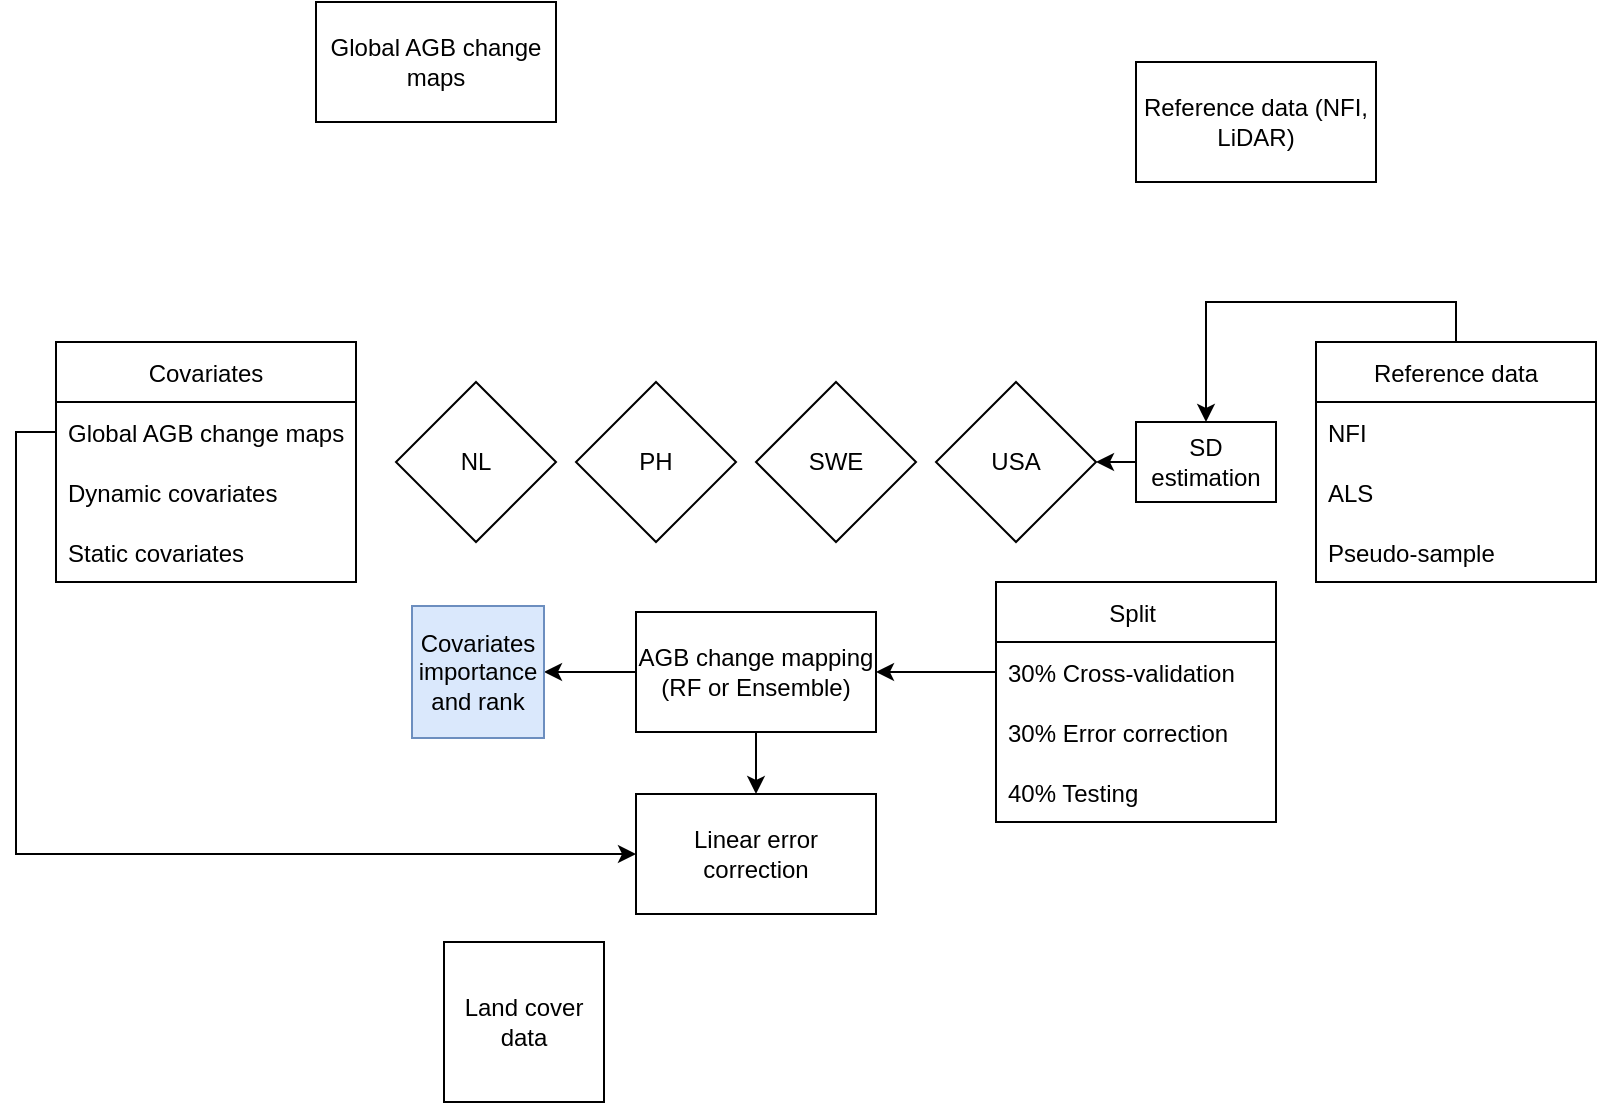 <mxfile version="20.3.6" type="github">
  <diagram id="7FCCXjIass0c8LGfuhQM" name="Page-1">
    <mxGraphModel dx="1038" dy="588" grid="1" gridSize="10" guides="1" tooltips="1" connect="1" arrows="1" fold="1" page="1" pageScale="1" pageWidth="850" pageHeight="1100" math="0" shadow="0">
      <root>
        <mxCell id="0" />
        <mxCell id="1" parent="0" />
        <mxCell id="teEx1f5QK_VXIkJfzbQ1-1" value="Global AGB change maps" style="rounded=0;whiteSpace=wrap;html=1;" vertex="1" parent="1">
          <mxGeometry x="180" y="130" width="120" height="60" as="geometry" />
        </mxCell>
        <mxCell id="teEx1f5QK_VXIkJfzbQ1-42" style="edgeStyle=orthogonalEdgeStyle;rounded=0;orthogonalLoop=1;jettySize=auto;html=1;exitX=0.5;exitY=1;exitDx=0;exitDy=0;entryX=0.5;entryY=0;entryDx=0;entryDy=0;fontSize=10;" edge="1" parent="1" source="teEx1f5QK_VXIkJfzbQ1-2" target="teEx1f5QK_VXIkJfzbQ1-41">
          <mxGeometry relative="1" as="geometry" />
        </mxCell>
        <mxCell id="teEx1f5QK_VXIkJfzbQ1-44" style="edgeStyle=orthogonalEdgeStyle;rounded=0;orthogonalLoop=1;jettySize=auto;html=1;exitX=0;exitY=0.5;exitDx=0;exitDy=0;entryX=1;entryY=0.5;entryDx=0;entryDy=0;fontSize=10;" edge="1" parent="1" source="teEx1f5QK_VXIkJfzbQ1-2" target="teEx1f5QK_VXIkJfzbQ1-39">
          <mxGeometry relative="1" as="geometry" />
        </mxCell>
        <mxCell id="teEx1f5QK_VXIkJfzbQ1-2" value="AGB change mapping (RF or Ensemble)" style="rounded=0;whiteSpace=wrap;html=1;" vertex="1" parent="1">
          <mxGeometry x="340" y="435" width="120" height="60" as="geometry" />
        </mxCell>
        <mxCell id="teEx1f5QK_VXIkJfzbQ1-3" value="Reference data (NFI, LiDAR)" style="rounded=0;whiteSpace=wrap;html=1;" vertex="1" parent="1">
          <mxGeometry x="590" y="160" width="120" height="60" as="geometry" />
        </mxCell>
        <mxCell id="teEx1f5QK_VXIkJfzbQ1-40" style="edgeStyle=orthogonalEdgeStyle;rounded=0;orthogonalLoop=1;jettySize=auto;html=1;exitX=0;exitY=0.5;exitDx=0;exitDy=0;entryX=1;entryY=0.5;entryDx=0;entryDy=0;fontSize=10;" edge="1" parent="1" source="teEx1f5QK_VXIkJfzbQ1-4" target="teEx1f5QK_VXIkJfzbQ1-26">
          <mxGeometry relative="1" as="geometry" />
        </mxCell>
        <mxCell id="teEx1f5QK_VXIkJfzbQ1-4" value="SD estimation" style="rounded=0;whiteSpace=wrap;html=1;" vertex="1" parent="1">
          <mxGeometry x="590" y="340" width="70" height="40" as="geometry" />
        </mxCell>
        <mxCell id="teEx1f5QK_VXIkJfzbQ1-7" value="Covariates" style="swimlane;fontStyle=0;childLayout=stackLayout;horizontal=1;startSize=30;horizontalStack=0;resizeParent=1;resizeParentMax=0;resizeLast=0;collapsible=1;marginBottom=0;" vertex="1" parent="1">
          <mxGeometry x="50" y="300" width="150" height="120" as="geometry">
            <mxRectangle x="350" y="250" width="100" height="30" as="alternateBounds" />
          </mxGeometry>
        </mxCell>
        <mxCell id="teEx1f5QK_VXIkJfzbQ1-8" value="Global AGB change maps" style="text;strokeColor=none;fillColor=none;align=left;verticalAlign=middle;spacingLeft=4;spacingRight=4;overflow=hidden;points=[[0,0.5],[1,0.5]];portConstraint=eastwest;rotatable=0;" vertex="1" parent="teEx1f5QK_VXIkJfzbQ1-7">
          <mxGeometry y="30" width="150" height="30" as="geometry" />
        </mxCell>
        <mxCell id="teEx1f5QK_VXIkJfzbQ1-9" value="Dynamic covariates" style="text;strokeColor=none;fillColor=none;align=left;verticalAlign=middle;spacingLeft=4;spacingRight=4;overflow=hidden;points=[[0,0.5],[1,0.5]];portConstraint=eastwest;rotatable=0;" vertex="1" parent="teEx1f5QK_VXIkJfzbQ1-7">
          <mxGeometry y="60" width="150" height="30" as="geometry" />
        </mxCell>
        <mxCell id="teEx1f5QK_VXIkJfzbQ1-10" value="Static covariates" style="text;strokeColor=none;fillColor=none;align=left;verticalAlign=middle;spacingLeft=4;spacingRight=4;overflow=hidden;points=[[0,0.5],[1,0.5]];portConstraint=eastwest;rotatable=0;" vertex="1" parent="teEx1f5QK_VXIkJfzbQ1-7">
          <mxGeometry y="90" width="150" height="30" as="geometry" />
        </mxCell>
        <mxCell id="teEx1f5QK_VXIkJfzbQ1-49" style="edgeStyle=orthogonalEdgeStyle;rounded=0;orthogonalLoop=1;jettySize=auto;html=1;exitX=0.5;exitY=0;exitDx=0;exitDy=0;entryX=0.5;entryY=0;entryDx=0;entryDy=0;fontSize=10;" edge="1" parent="1" source="teEx1f5QK_VXIkJfzbQ1-11" target="teEx1f5QK_VXIkJfzbQ1-4">
          <mxGeometry relative="1" as="geometry" />
        </mxCell>
        <mxCell id="teEx1f5QK_VXIkJfzbQ1-11" value="Reference data" style="swimlane;fontStyle=0;childLayout=stackLayout;horizontal=1;startSize=30;horizontalStack=0;resizeParent=1;resizeParentMax=0;resizeLast=0;collapsible=1;marginBottom=0;" vertex="1" parent="1">
          <mxGeometry x="680" y="300" width="140" height="120" as="geometry">
            <mxRectangle x="350" y="250" width="100" height="30" as="alternateBounds" />
          </mxGeometry>
        </mxCell>
        <mxCell id="teEx1f5QK_VXIkJfzbQ1-12" value="NFI" style="text;strokeColor=none;fillColor=none;align=left;verticalAlign=middle;spacingLeft=4;spacingRight=4;overflow=hidden;points=[[0,0.5],[1,0.5]];portConstraint=eastwest;rotatable=0;" vertex="1" parent="teEx1f5QK_VXIkJfzbQ1-11">
          <mxGeometry y="30" width="140" height="30" as="geometry" />
        </mxCell>
        <mxCell id="teEx1f5QK_VXIkJfzbQ1-13" value="ALS" style="text;strokeColor=none;fillColor=none;align=left;verticalAlign=middle;spacingLeft=4;spacingRight=4;overflow=hidden;points=[[0,0.5],[1,0.5]];portConstraint=eastwest;rotatable=0;" vertex="1" parent="teEx1f5QK_VXIkJfzbQ1-11">
          <mxGeometry y="60" width="140" height="30" as="geometry" />
        </mxCell>
        <mxCell id="teEx1f5QK_VXIkJfzbQ1-14" value="Pseudo-sample" style="text;strokeColor=none;fillColor=none;align=left;verticalAlign=middle;spacingLeft=4;spacingRight=4;overflow=hidden;points=[[0,0.5],[1,0.5]];portConstraint=eastwest;rotatable=0;" vertex="1" parent="teEx1f5QK_VXIkJfzbQ1-11">
          <mxGeometry y="90" width="140" height="30" as="geometry" />
        </mxCell>
        <mxCell id="teEx1f5QK_VXIkJfzbQ1-15" value="NL" style="rhombus;whiteSpace=wrap;html=1;" vertex="1" parent="1">
          <mxGeometry x="220" y="320" width="80" height="80" as="geometry" />
        </mxCell>
        <mxCell id="teEx1f5QK_VXIkJfzbQ1-24" value="PH" style="rhombus;whiteSpace=wrap;html=1;" vertex="1" parent="1">
          <mxGeometry x="310" y="320" width="80" height="80" as="geometry" />
        </mxCell>
        <mxCell id="teEx1f5QK_VXIkJfzbQ1-25" value="SWE" style="rhombus;whiteSpace=wrap;html=1;" vertex="1" parent="1">
          <mxGeometry x="400" y="320" width="80" height="80" as="geometry" />
        </mxCell>
        <mxCell id="teEx1f5QK_VXIkJfzbQ1-26" value="USA" style="rhombus;whiteSpace=wrap;html=1;" vertex="1" parent="1">
          <mxGeometry x="490" y="320" width="80" height="80" as="geometry" />
        </mxCell>
        <mxCell id="teEx1f5QK_VXIkJfzbQ1-37" value="&lt;span style=&quot;font-size: 12px;&quot;&gt;Land cover data&lt;/span&gt;" style="whiteSpace=wrap;html=1;aspect=fixed;fontSize=10;" vertex="1" parent="1">
          <mxGeometry x="244" y="600" width="80" height="80" as="geometry" />
        </mxCell>
        <mxCell id="teEx1f5QK_VXIkJfzbQ1-39" value="&lt;span style=&quot;font-size: 12px;&quot;&gt;Covariates importance and rank&lt;/span&gt;" style="whiteSpace=wrap;html=1;aspect=fixed;fontSize=10;fillColor=#dae8fc;strokeColor=#6c8ebf;" vertex="1" parent="1">
          <mxGeometry x="228" y="432" width="66" height="66" as="geometry" />
        </mxCell>
        <mxCell id="teEx1f5QK_VXIkJfzbQ1-41" value="Linear error correction" style="rounded=0;whiteSpace=wrap;html=1;" vertex="1" parent="1">
          <mxGeometry x="340" y="526" width="120" height="60" as="geometry" />
        </mxCell>
        <mxCell id="teEx1f5QK_VXIkJfzbQ1-43" style="edgeStyle=orthogonalEdgeStyle;rounded=0;orthogonalLoop=1;jettySize=auto;html=1;exitX=0;exitY=0.5;exitDx=0;exitDy=0;entryX=0;entryY=0.5;entryDx=0;entryDy=0;fontSize=10;" edge="1" parent="1" source="teEx1f5QK_VXIkJfzbQ1-8" target="teEx1f5QK_VXIkJfzbQ1-41">
          <mxGeometry relative="1" as="geometry" />
        </mxCell>
        <mxCell id="teEx1f5QK_VXIkJfzbQ1-45" value="Split " style="swimlane;fontStyle=0;childLayout=stackLayout;horizontal=1;startSize=30;horizontalStack=0;resizeParent=1;resizeParentMax=0;resizeLast=0;collapsible=1;marginBottom=0;" vertex="1" parent="1">
          <mxGeometry x="520" y="420" width="140" height="120" as="geometry">
            <mxRectangle x="350" y="250" width="100" height="30" as="alternateBounds" />
          </mxGeometry>
        </mxCell>
        <mxCell id="teEx1f5QK_VXIkJfzbQ1-46" value="30% Cross-validation" style="text;strokeColor=none;fillColor=none;align=left;verticalAlign=middle;spacingLeft=4;spacingRight=4;overflow=hidden;points=[[0,0.5],[1,0.5]];portConstraint=eastwest;rotatable=0;" vertex="1" parent="teEx1f5QK_VXIkJfzbQ1-45">
          <mxGeometry y="30" width="140" height="30" as="geometry" />
        </mxCell>
        <mxCell id="teEx1f5QK_VXIkJfzbQ1-47" value="30% Error correction" style="text;strokeColor=none;fillColor=none;align=left;verticalAlign=middle;spacingLeft=4;spacingRight=4;overflow=hidden;points=[[0,0.5],[1,0.5]];portConstraint=eastwest;rotatable=0;" vertex="1" parent="teEx1f5QK_VXIkJfzbQ1-45">
          <mxGeometry y="60" width="140" height="30" as="geometry" />
        </mxCell>
        <mxCell id="teEx1f5QK_VXIkJfzbQ1-48" value="40% Testing " style="text;strokeColor=none;fillColor=none;align=left;verticalAlign=middle;spacingLeft=4;spacingRight=4;overflow=hidden;points=[[0,0.5],[1,0.5]];portConstraint=eastwest;rotatable=0;" vertex="1" parent="teEx1f5QK_VXIkJfzbQ1-45">
          <mxGeometry y="90" width="140" height="30" as="geometry" />
        </mxCell>
        <mxCell id="teEx1f5QK_VXIkJfzbQ1-51" style="edgeStyle=orthogonalEdgeStyle;rounded=0;orthogonalLoop=1;jettySize=auto;html=1;exitX=0;exitY=0.5;exitDx=0;exitDy=0;entryX=1;entryY=0.5;entryDx=0;entryDy=0;fontSize=10;" edge="1" parent="1" source="teEx1f5QK_VXIkJfzbQ1-46" target="teEx1f5QK_VXIkJfzbQ1-2">
          <mxGeometry relative="1" as="geometry" />
        </mxCell>
      </root>
    </mxGraphModel>
  </diagram>
</mxfile>
